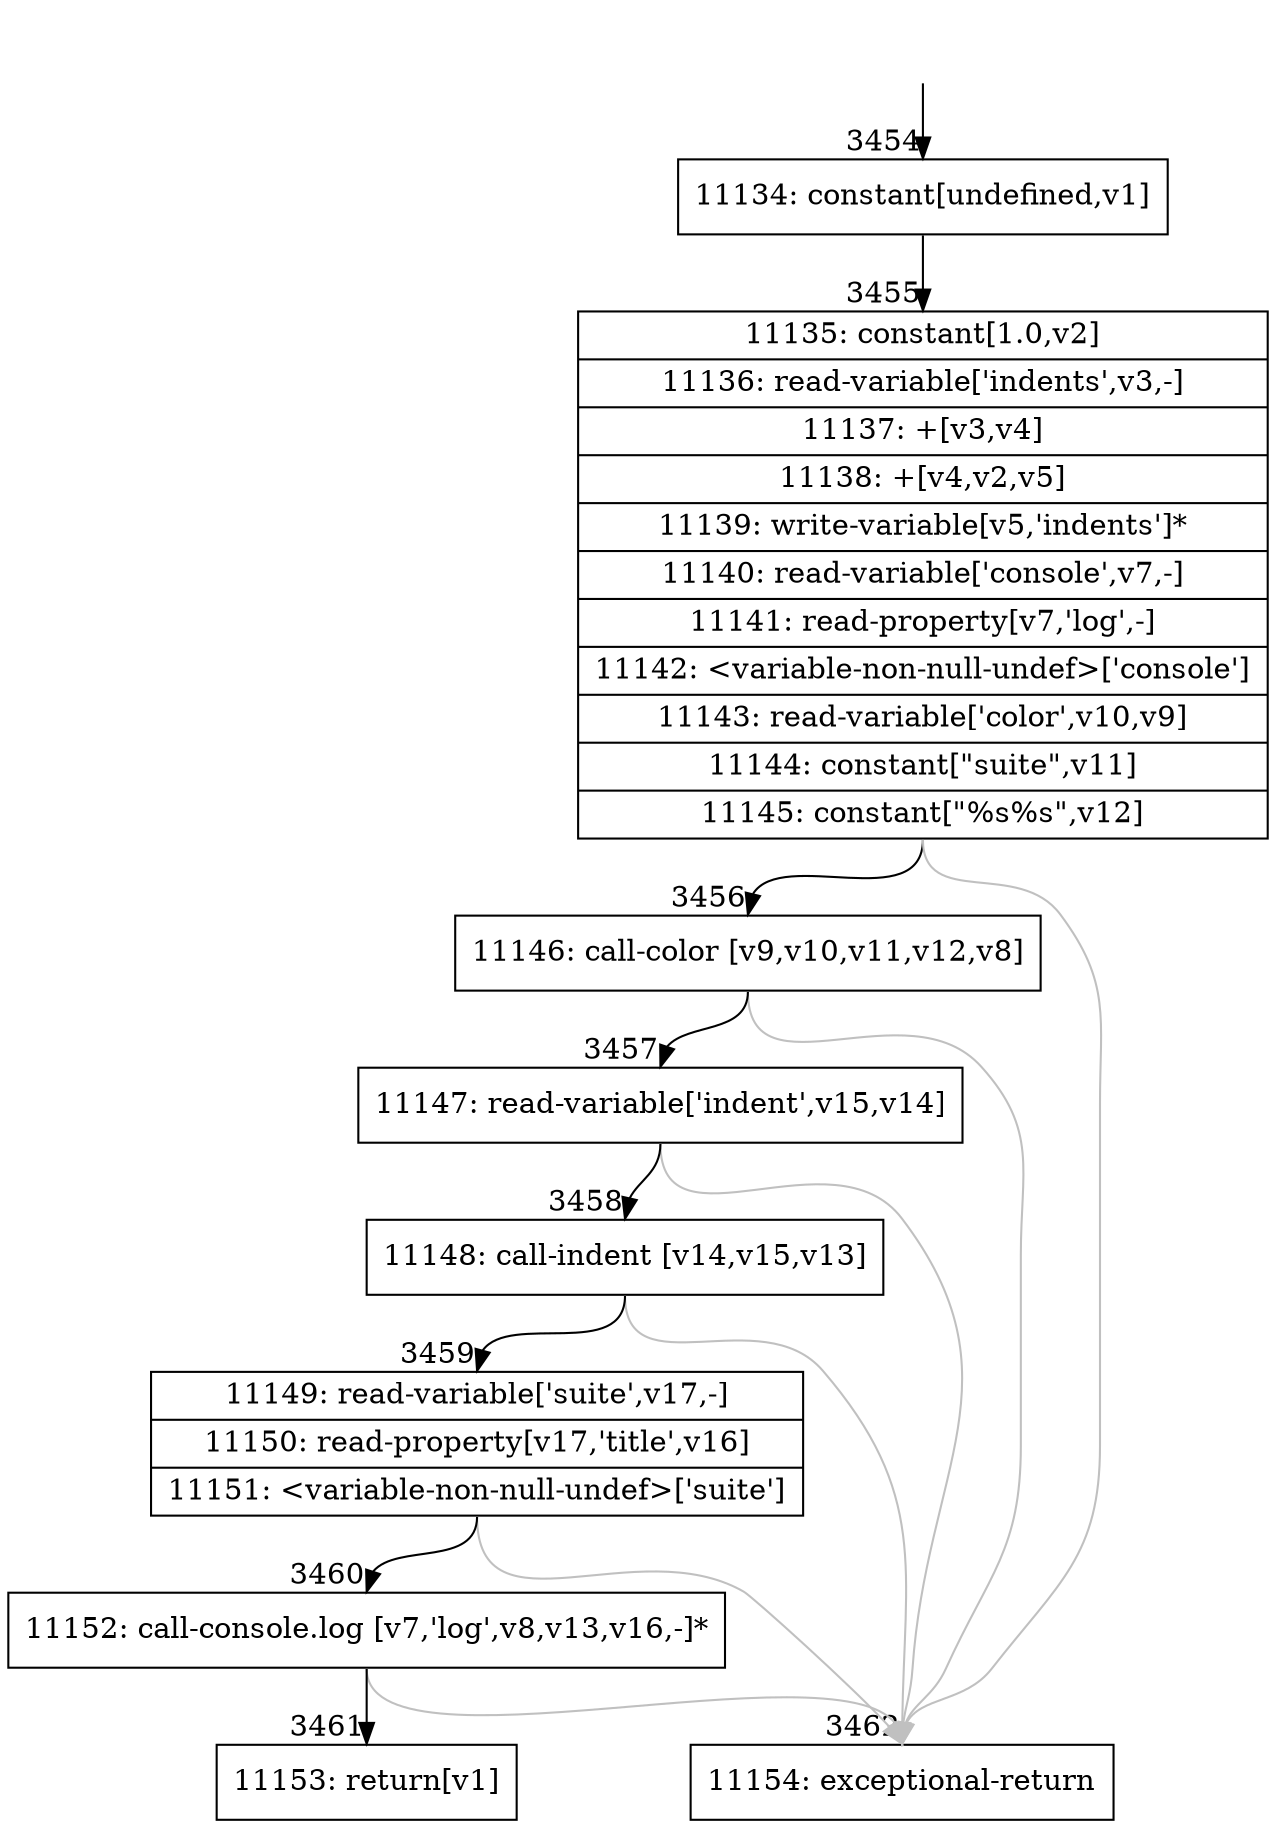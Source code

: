 digraph {
rankdir="TD"
BB_entry310[shape=none,label=""];
BB_entry310 -> BB3454 [tailport=s, headport=n, headlabel="    3454"]
BB3454 [shape=record label="{11134: constant[undefined,v1]}" ] 
BB3454 -> BB3455 [tailport=s, headport=n, headlabel="      3455"]
BB3455 [shape=record label="{11135: constant[1.0,v2]|11136: read-variable['indents',v3,-]|11137: +[v3,v4]|11138: +[v4,v2,v5]|11139: write-variable[v5,'indents']*|11140: read-variable['console',v7,-]|11141: read-property[v7,'log',-]|11142: \<variable-non-null-undef\>['console']|11143: read-variable['color',v10,v9]|11144: constant[\"suite\",v11]|11145: constant[\"%s%s\",v12]}" ] 
BB3455 -> BB3456 [tailport=s, headport=n, headlabel="      3456"]
BB3455 -> BB3462 [tailport=s, headport=n, color=gray, headlabel="      3462"]
BB3456 [shape=record label="{11146: call-color [v9,v10,v11,v12,v8]}" ] 
BB3456 -> BB3457 [tailport=s, headport=n, headlabel="      3457"]
BB3456 -> BB3462 [tailport=s, headport=n, color=gray]
BB3457 [shape=record label="{11147: read-variable['indent',v15,v14]}" ] 
BB3457 -> BB3458 [tailport=s, headport=n, headlabel="      3458"]
BB3457 -> BB3462 [tailport=s, headport=n, color=gray]
BB3458 [shape=record label="{11148: call-indent [v14,v15,v13]}" ] 
BB3458 -> BB3459 [tailport=s, headport=n, headlabel="      3459"]
BB3458 -> BB3462 [tailport=s, headport=n, color=gray]
BB3459 [shape=record label="{11149: read-variable['suite',v17,-]|11150: read-property[v17,'title',v16]|11151: \<variable-non-null-undef\>['suite']}" ] 
BB3459 -> BB3460 [tailport=s, headport=n, headlabel="      3460"]
BB3459 -> BB3462 [tailport=s, headport=n, color=gray]
BB3460 [shape=record label="{11152: call-console.log [v7,'log',v8,v13,v16,-]*}" ] 
BB3460 -> BB3461 [tailport=s, headport=n, headlabel="      3461"]
BB3460 -> BB3462 [tailport=s, headport=n, color=gray]
BB3461 [shape=record label="{11153: return[v1]}" ] 
BB3462 [shape=record label="{11154: exceptional-return}" ] 
//#$~ 4009
}
